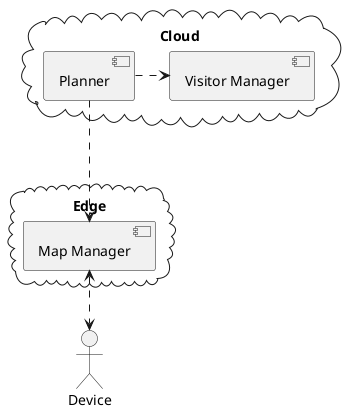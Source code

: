 @startuml deployment
top to bottom direction

cloud "Cloud" as c {
    component "Visitor Manager" as vm
    component "Planner" as planner
}

cloud "Edge" as edge {
    component "Map Manager" as mm
}

actor "Device" as d

planner .right.> vm
planner .down..> mm

mm <.d.> d
@enduml